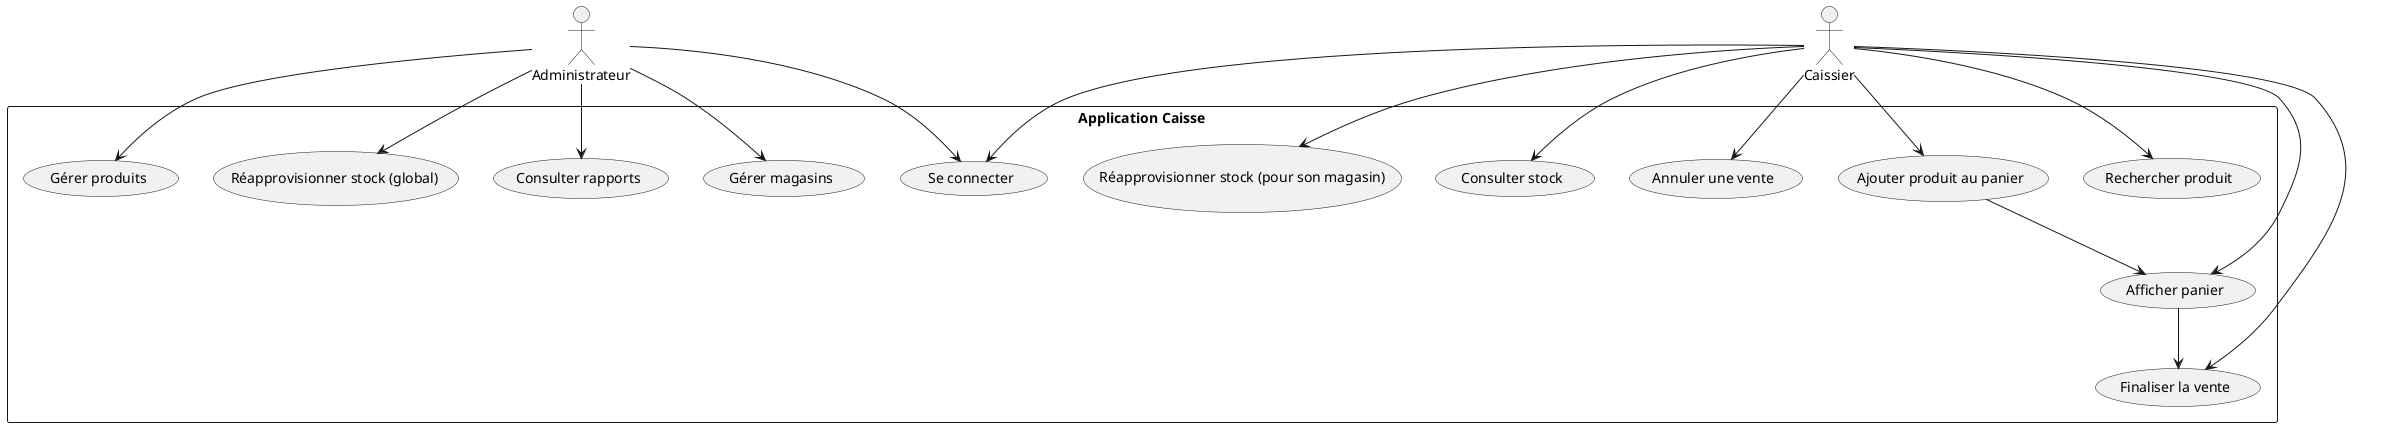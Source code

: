 @startuml
actor "Caissier" as Caissier
actor "Administrateur" as Admin

rectangle "Application Caisse" {
  usecase "Se connecter" as UC0

  usecase "Rechercher produit" as UC1
  usecase "Ajouter produit au panier" as UC2
  usecase "Afficher panier" as UC3
  usecase "Finaliser la vente" as UC4
  usecase "Annuler une vente" as UC5

  usecase "Consulter stock" as UC6
  usecase "Réapprovisionner stock (pour son magasin)" as UC7a

  usecase "Réapprovisionner stock (global)" as UC7b
  usecase "Gérer produits" as UC8
  usecase "Gérer magasins" as UC9
  usecase "Consulter rapports" as UC10
}

Caissier --> UC0
Caissier --> UC1
Caissier --> UC2
Caissier --> UC3
Caissier --> UC4
Caissier --> UC5
Caissier --> UC6
Caissier --> UC7a

Admin --> UC0
Admin --> UC7b
Admin --> UC8
Admin --> UC9
Admin --> UC10

UC2 --> UC3
UC3 --> UC4
@enduml
